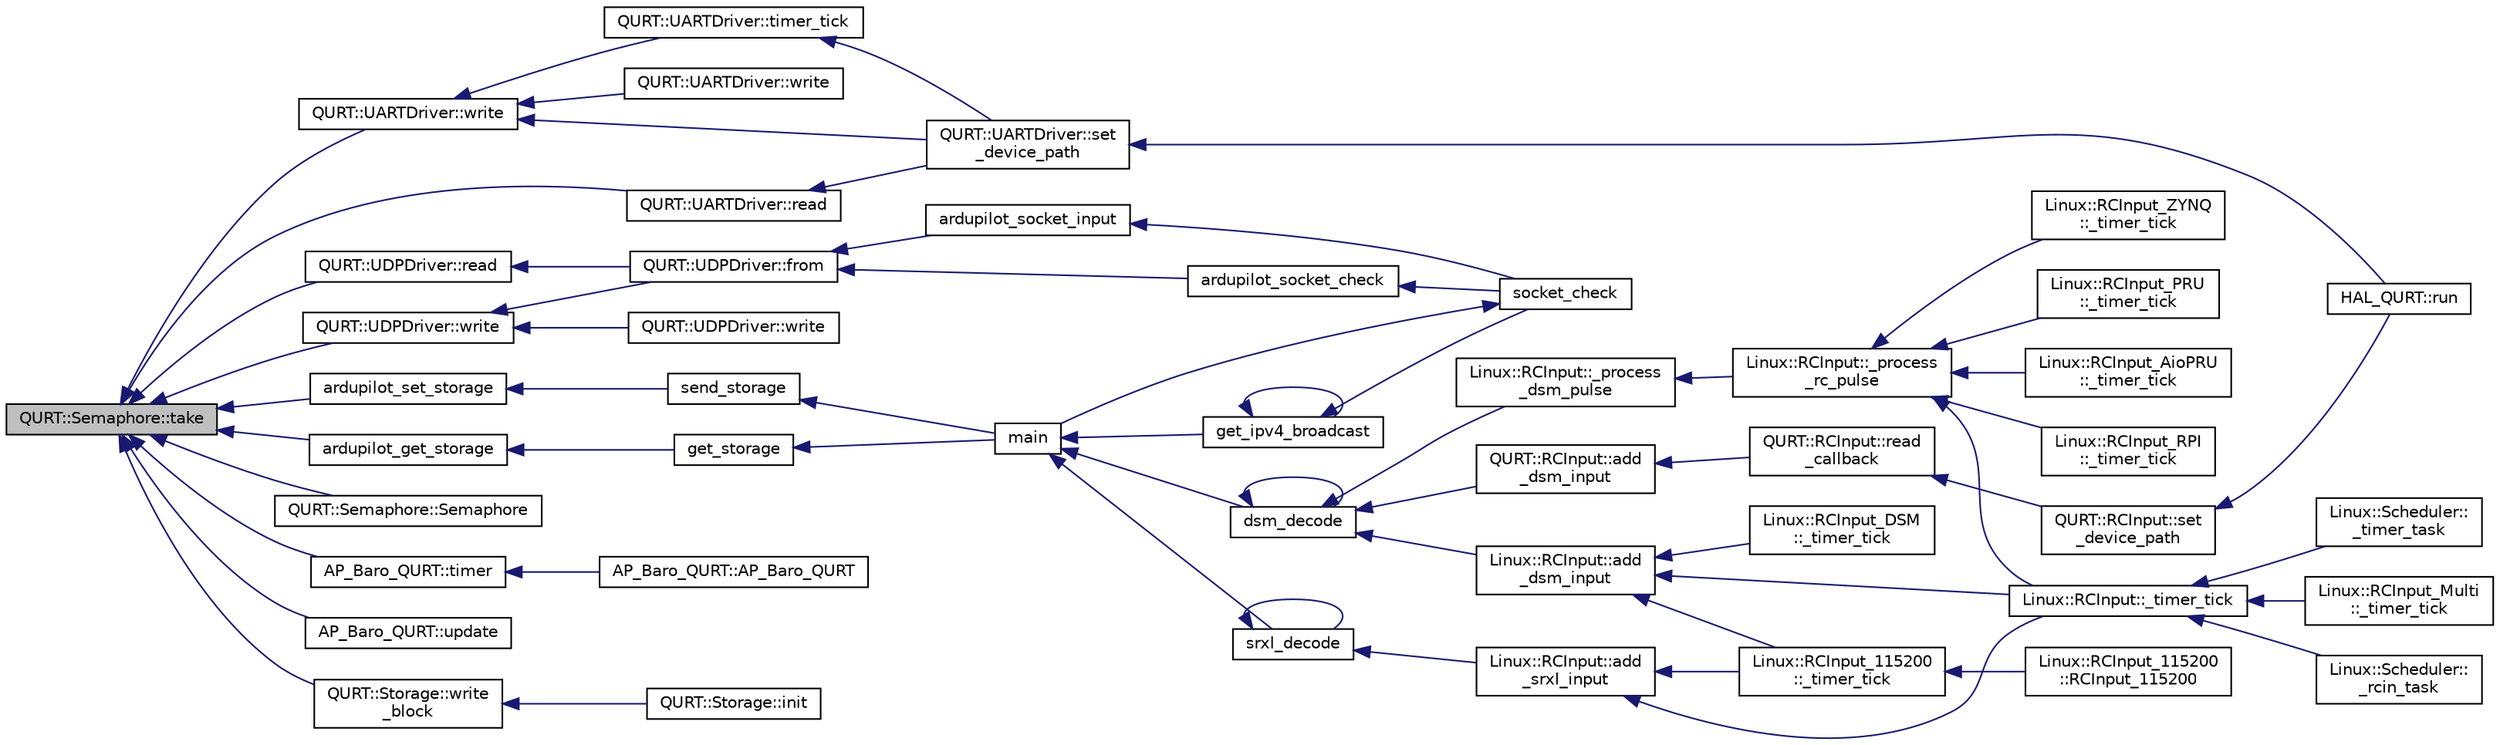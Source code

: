 digraph "QURT::Semaphore::take"
{
 // INTERACTIVE_SVG=YES
  edge [fontname="Helvetica",fontsize="10",labelfontname="Helvetica",labelfontsize="10"];
  node [fontname="Helvetica",fontsize="10",shape=record];
  rankdir="LR";
  Node1 [label="QURT::Semaphore::take",height=0.2,width=0.4,color="black", fillcolor="grey75", style="filled", fontcolor="black"];
  Node1 -> Node2 [dir="back",color="midnightblue",fontsize="10",style="solid",fontname="Helvetica"];
  Node2 [label="ardupilot_get_storage",height=0.2,width=0.4,color="black", fillcolor="white", style="filled",URL="$dsp__main_8cpp.html#a4e9fe5732f83bcaa465809dd7b09dc43"];
  Node2 -> Node3 [dir="back",color="midnightblue",fontsize="10",style="solid",fontname="Helvetica"];
  Node3 [label="get_storage",height=0.2,width=0.4,color="black", fillcolor="white", style="filled",URL="$mainapp_8cpp.html#ad5721bc81c529ee93392d81407d69a93"];
  Node3 -> Node4 [dir="back",color="midnightblue",fontsize="10",style="solid",fontname="Helvetica"];
  Node4 [label="main",height=0.2,width=0.4,color="black", fillcolor="white", style="filled",URL="$mainapp_8cpp.html#ac0f2228420376f4db7e1274f2b41667c"];
  Node4 -> Node5 [dir="back",color="midnightblue",fontsize="10",style="solid",fontname="Helvetica"];
  Node5 [label="dsm_decode",height=0.2,width=0.4,color="black", fillcolor="white", style="filled",URL="$dsm_8h.html#a7b7c65c600dd4eacc1eb714df3621192"];
  Node5 -> Node6 [dir="back",color="midnightblue",fontsize="10",style="solid",fontname="Helvetica"];
  Node6 [label="Linux::RCInput::_process\l_dsm_pulse",height=0.2,width=0.4,color="black", fillcolor="white", style="filled",URL="$classLinux_1_1RCInput.html#a8dcefc98cb9bdeaad8b1b2b0e9b9b678"];
  Node6 -> Node7 [dir="back",color="midnightblue",fontsize="10",style="solid",fontname="Helvetica"];
  Node7 [label="Linux::RCInput::_process\l_rc_pulse",height=0.2,width=0.4,color="black", fillcolor="white", style="filled",URL="$classLinux_1_1RCInput.html#a9b269fac087807d362506805ebd18936"];
  Node7 -> Node8 [dir="back",color="midnightblue",fontsize="10",style="solid",fontname="Helvetica"];
  Node8 [label="Linux::RCInput_ZYNQ\l::_timer_tick",height=0.2,width=0.4,color="black", fillcolor="white", style="filled",URL="$classLinux_1_1RCInput__ZYNQ.html#a1ec51c6ebac3bbce45e2f386ee2d55fc"];
  Node7 -> Node9 [dir="back",color="midnightblue",fontsize="10",style="solid",fontname="Helvetica"];
  Node9 [label="Linux::RCInput_PRU\l::_timer_tick",height=0.2,width=0.4,color="black", fillcolor="white", style="filled",URL="$classLinux_1_1RCInput__PRU.html#ac951bed8e21d81f9b3e76d261b581f99"];
  Node7 -> Node10 [dir="back",color="midnightblue",fontsize="10",style="solid",fontname="Helvetica"];
  Node10 [label="Linux::RCInput_AioPRU\l::_timer_tick",height=0.2,width=0.4,color="black", fillcolor="white", style="filled",URL="$classLinux_1_1RCInput__AioPRU.html#a49ed287326adab88ddd7aa613b3ac3a6"];
  Node7 -> Node11 [dir="back",color="midnightblue",fontsize="10",style="solid",fontname="Helvetica"];
  Node11 [label="Linux::RCInput::_timer_tick",height=0.2,width=0.4,color="black", fillcolor="white", style="filled",URL="$classLinux_1_1RCInput.html#a0d5d4518e1ed51c95fe36a9d6ea7ecac"];
  Node11 -> Node12 [dir="back",color="midnightblue",fontsize="10",style="solid",fontname="Helvetica"];
  Node12 [label="Linux::Scheduler::\l_rcin_task",height=0.2,width=0.4,color="black", fillcolor="white", style="filled",URL="$classLinux_1_1Scheduler.html#ab4423cb70540d467b8464d67ffd9c325"];
  Node11 -> Node13 [dir="back",color="midnightblue",fontsize="10",style="solid",fontname="Helvetica"];
  Node13 [label="Linux::Scheduler::\l_timer_task",height=0.2,width=0.4,color="black", fillcolor="white", style="filled",URL="$classLinux_1_1Scheduler.html#a78a6776a646f8e58f5f39cf2ce366608"];
  Node11 -> Node14 [dir="back",color="midnightblue",fontsize="10",style="solid",fontname="Helvetica"];
  Node14 [label="Linux::RCInput_Multi\l::_timer_tick",height=0.2,width=0.4,color="black", fillcolor="white", style="filled",URL="$classLinux_1_1RCInput__Multi.html#a0b12cfca1c9ff9bcbf8f2818d8c1007f"];
  Node7 -> Node15 [dir="back",color="midnightblue",fontsize="10",style="solid",fontname="Helvetica"];
  Node15 [label="Linux::RCInput_RPI\l::_timer_tick",height=0.2,width=0.4,color="black", fillcolor="white", style="filled",URL="$classLinux_1_1RCInput__RPI.html#ae2e63649584270728c71d7f49a8bb866"];
  Node5 -> Node16 [dir="back",color="midnightblue",fontsize="10",style="solid",fontname="Helvetica"];
  Node16 [label="Linux::RCInput::add\l_dsm_input",height=0.2,width=0.4,color="black", fillcolor="white", style="filled",URL="$classLinux_1_1RCInput.html#a25136c569dd0745cad9ed02cefd87e54"];
  Node16 -> Node17 [dir="back",color="midnightblue",fontsize="10",style="solid",fontname="Helvetica"];
  Node17 [label="Linux::RCInput_115200\l::_timer_tick",height=0.2,width=0.4,color="black", fillcolor="white", style="filled",URL="$classLinux_1_1RCInput__115200.html#a9805846609a4810fdfa92a6354f7cb45"];
  Node17 -> Node18 [dir="back",color="midnightblue",fontsize="10",style="solid",fontname="Helvetica"];
  Node18 [label="Linux::RCInput_115200\l::RCInput_115200",height=0.2,width=0.4,color="black", fillcolor="white", style="filled",URL="$classLinux_1_1RCInput__115200.html#a6c0a3303198514999c718a1620df9354"];
  Node16 -> Node19 [dir="back",color="midnightblue",fontsize="10",style="solid",fontname="Helvetica"];
  Node19 [label="Linux::RCInput_DSM\l::_timer_tick",height=0.2,width=0.4,color="black", fillcolor="white", style="filled",URL="$classLinux_1_1RCInput__DSM.html#ab0e5ac3cc954bb79f4f0dd398cb39265"];
  Node16 -> Node11 [dir="back",color="midnightblue",fontsize="10",style="solid",fontname="Helvetica"];
  Node5 -> Node20 [dir="back",color="midnightblue",fontsize="10",style="solid",fontname="Helvetica"];
  Node20 [label="QURT::RCInput::add\l_dsm_input",height=0.2,width=0.4,color="black", fillcolor="white", style="filled",URL="$classQURT_1_1RCInput.html#a2617a405bd3ee00bfb852210ab6c83c0"];
  Node20 -> Node21 [dir="back",color="midnightblue",fontsize="10",style="solid",fontname="Helvetica"];
  Node21 [label="QURT::RCInput::read\l_callback",height=0.2,width=0.4,color="black", fillcolor="white", style="filled",URL="$classQURT_1_1RCInput.html#a570aa86748ac6f877857039366734049"];
  Node21 -> Node22 [dir="back",color="midnightblue",fontsize="10",style="solid",fontname="Helvetica"];
  Node22 [label="QURT::RCInput::set\l_device_path",height=0.2,width=0.4,color="black", fillcolor="white", style="filled",URL="$classQURT_1_1RCInput.html#afd58ab4e2556bbb94bec73bd1e2b5bf2"];
  Node22 -> Node23 [dir="back",color="midnightblue",fontsize="10",style="solid",fontname="Helvetica"];
  Node23 [label="HAL_QURT::run",height=0.2,width=0.4,color="black", fillcolor="white", style="filled",URL="$classHAL__QURT.html#a7cb90b613730829561df2721e90f6994"];
  Node5 -> Node5 [dir="back",color="midnightblue",fontsize="10",style="solid",fontname="Helvetica"];
  Node4 -> Node24 [dir="back",color="midnightblue",fontsize="10",style="solid",fontname="Helvetica"];
  Node24 [label="get_ipv4_broadcast",height=0.2,width=0.4,color="black", fillcolor="white", style="filled",URL="$mainapp_8cpp.html#aadbd2dde6003f95c52b35a8ce897ba5b"];
  Node24 -> Node24 [dir="back",color="midnightblue",fontsize="10",style="solid",fontname="Helvetica"];
  Node24 -> Node25 [dir="back",color="midnightblue",fontsize="10",style="solid",fontname="Helvetica"];
  Node25 [label="socket_check",height=0.2,width=0.4,color="black", fillcolor="white", style="filled",URL="$mainapp_8cpp.html#ae680637bf2d17fcbec82116f3431746d"];
  Node25 -> Node4 [dir="back",color="midnightblue",fontsize="10",style="solid",fontname="Helvetica"];
  Node4 -> Node26 [dir="back",color="midnightblue",fontsize="10",style="solid",fontname="Helvetica"];
  Node26 [label="srxl_decode",height=0.2,width=0.4,color="black", fillcolor="white", style="filled",URL="$srxl_8h.html#ac8ca847087c226aee045c95d3756f90c"];
  Node26 -> Node27 [dir="back",color="midnightblue",fontsize="10",style="solid",fontname="Helvetica"];
  Node27 [label="Linux::RCInput::add\l_srxl_input",height=0.2,width=0.4,color="black", fillcolor="white", style="filled",URL="$classLinux_1_1RCInput.html#a6edc4ae0ca741df8094586df888ceae1"];
  Node27 -> Node17 [dir="back",color="midnightblue",fontsize="10",style="solid",fontname="Helvetica"];
  Node27 -> Node11 [dir="back",color="midnightblue",fontsize="10",style="solid",fontname="Helvetica"];
  Node26 -> Node26 [dir="back",color="midnightblue",fontsize="10",style="solid",fontname="Helvetica"];
  Node1 -> Node28 [dir="back",color="midnightblue",fontsize="10",style="solid",fontname="Helvetica"];
  Node28 [label="ardupilot_set_storage",height=0.2,width=0.4,color="black", fillcolor="white", style="filled",URL="$dsp__main_8cpp.html#afa61830afe9cd699edd91416a0620452"];
  Node28 -> Node29 [dir="back",color="midnightblue",fontsize="10",style="solid",fontname="Helvetica"];
  Node29 [label="send_storage",height=0.2,width=0.4,color="black", fillcolor="white", style="filled",URL="$mainapp_8cpp.html#a701227f5d337c423ba11b8440df75cdb"];
  Node29 -> Node4 [dir="back",color="midnightblue",fontsize="10",style="solid",fontname="Helvetica"];
  Node1 -> Node30 [dir="back",color="midnightblue",fontsize="10",style="solid",fontname="Helvetica"];
  Node30 [label="QURT::UDPDriver::read",height=0.2,width=0.4,color="black", fillcolor="white", style="filled",URL="$classQURT_1_1UDPDriver.html#a8da755c0d73dcaee9303370b3cf0e276"];
  Node30 -> Node31 [dir="back",color="midnightblue",fontsize="10",style="solid",fontname="Helvetica"];
  Node31 [label="QURT::UDPDriver::from",height=0.2,width=0.4,color="black", fillcolor="white", style="filled",URL="$classQURT_1_1UDPDriver.html#a2cb741f11f4b83b32d05e38939262038"];
  Node31 -> Node32 [dir="back",color="midnightblue",fontsize="10",style="solid",fontname="Helvetica"];
  Node32 [label="ardupilot_socket_check",height=0.2,width=0.4,color="black", fillcolor="white", style="filled",URL="$dsp__main_8cpp.html#a5825e7155176d5bbb4a45c3893caf5a1"];
  Node32 -> Node25 [dir="back",color="midnightblue",fontsize="10",style="solid",fontname="Helvetica"];
  Node31 -> Node33 [dir="back",color="midnightblue",fontsize="10",style="solid",fontname="Helvetica"];
  Node33 [label="ardupilot_socket_input",height=0.2,width=0.4,color="black", fillcolor="white", style="filled",URL="$dsp__main_8cpp.html#af5801a42db82590642b20883f29e7bf2"];
  Node33 -> Node25 [dir="back",color="midnightblue",fontsize="10",style="solid",fontname="Helvetica"];
  Node1 -> Node34 [dir="back",color="midnightblue",fontsize="10",style="solid",fontname="Helvetica"];
  Node34 [label="QURT::UARTDriver::read",height=0.2,width=0.4,color="black", fillcolor="white", style="filled",URL="$classQURT_1_1UARTDriver.html#a7c5a80d38939413fa03761cfe3c20aa6"];
  Node34 -> Node35 [dir="back",color="midnightblue",fontsize="10",style="solid",fontname="Helvetica"];
  Node35 [label="QURT::UARTDriver::set\l_device_path",height=0.2,width=0.4,color="black", fillcolor="white", style="filled",URL="$classQURT_1_1UARTDriver.html#a3ca00c6a7a812429fd68b04ba8b7fc1f"];
  Node35 -> Node23 [dir="back",color="midnightblue",fontsize="10",style="solid",fontname="Helvetica"];
  Node1 -> Node36 [dir="back",color="midnightblue",fontsize="10",style="solid",fontname="Helvetica"];
  Node36 [label="QURT::Semaphore::Semaphore",height=0.2,width=0.4,color="black", fillcolor="white", style="filled",URL="$classQURT_1_1Semaphore.html#aa2e637b81cc70a9473a7e3c36ea6122f"];
  Node1 -> Node37 [dir="back",color="midnightblue",fontsize="10",style="solid",fontname="Helvetica"];
  Node37 [label="AP_Baro_QURT::timer",height=0.2,width=0.4,color="black", fillcolor="white", style="filled",URL="$classAP__Baro__QURT.html#a5cf8bfbdc205bb42e080ee7eff6b2420"];
  Node37 -> Node38 [dir="back",color="midnightblue",fontsize="10",style="solid",fontname="Helvetica"];
  Node38 [label="AP_Baro_QURT::AP_Baro_QURT",height=0.2,width=0.4,color="black", fillcolor="white", style="filled",URL="$classAP__Baro__QURT.html#a41c288a78cd484540a4062f2d850239c"];
  Node1 -> Node39 [dir="back",color="midnightblue",fontsize="10",style="solid",fontname="Helvetica"];
  Node39 [label="AP_Baro_QURT::update",height=0.2,width=0.4,color="black", fillcolor="white", style="filled",URL="$classAP__Baro__QURT.html#a0fcf7200e45cf12f5eb93e6598e6406f"];
  Node1 -> Node40 [dir="back",color="midnightblue",fontsize="10",style="solid",fontname="Helvetica"];
  Node40 [label="QURT::UDPDriver::write",height=0.2,width=0.4,color="black", fillcolor="white", style="filled",URL="$classQURT_1_1UDPDriver.html#a04b55285efed068e5d934e7c36514f9e"];
  Node40 -> Node41 [dir="back",color="midnightblue",fontsize="10",style="solid",fontname="Helvetica"];
  Node41 [label="QURT::UDPDriver::write",height=0.2,width=0.4,color="black", fillcolor="white", style="filled",URL="$classQURT_1_1UDPDriver.html#acdb5e3c5d4d2154d995435e255ade78a"];
  Node40 -> Node31 [dir="back",color="midnightblue",fontsize="10",style="solid",fontname="Helvetica"];
  Node1 -> Node42 [dir="back",color="midnightblue",fontsize="10",style="solid",fontname="Helvetica"];
  Node42 [label="QURT::UARTDriver::write",height=0.2,width=0.4,color="black", fillcolor="white", style="filled",URL="$classQURT_1_1UARTDriver.html#add3c72133b45ed4006a9bdaaf5fde677"];
  Node42 -> Node43 [dir="back",color="midnightblue",fontsize="10",style="solid",fontname="Helvetica"];
  Node43 [label="QURT::UARTDriver::write",height=0.2,width=0.4,color="black", fillcolor="white", style="filled",URL="$classQURT_1_1UARTDriver.html#a3f90d2df1054a3e31c1d015a14fb2dc6"];
  Node42 -> Node44 [dir="back",color="midnightblue",fontsize="10",style="solid",fontname="Helvetica"];
  Node44 [label="QURT::UARTDriver::timer_tick",height=0.2,width=0.4,color="black", fillcolor="white", style="filled",URL="$classQURT_1_1UARTDriver.html#ad433d04dfd1bbe6d0e4abd2e8ddfdc38"];
  Node44 -> Node35 [dir="back",color="midnightblue",fontsize="10",style="solid",fontname="Helvetica"];
  Node42 -> Node35 [dir="back",color="midnightblue",fontsize="10",style="solid",fontname="Helvetica"];
  Node1 -> Node45 [dir="back",color="midnightblue",fontsize="10",style="solid",fontname="Helvetica"];
  Node45 [label="QURT::Storage::write\l_block",height=0.2,width=0.4,color="black", fillcolor="white", style="filled",URL="$classQURT_1_1Storage.html#a353a4b0d50191bb04405a1f62b0cbe7b"];
  Node45 -> Node46 [dir="back",color="midnightblue",fontsize="10",style="solid",fontname="Helvetica"];
  Node46 [label="QURT::Storage::init",height=0.2,width=0.4,color="black", fillcolor="white", style="filled",URL="$classQURT_1_1Storage.html#afeeef56fae3c96a8eacb3c3d593c522d"];
}
